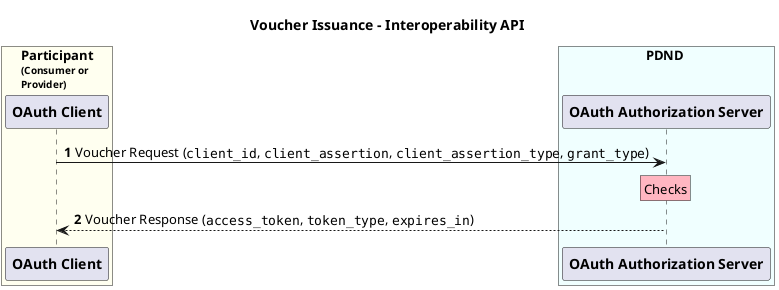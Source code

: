 @startuml Voucher Issuance - Interoperability API
title Voucher Issuance - Interoperability API

autonumber

box "**Participant**\n<size:10>(Consumer or</size>\n<size:10>Provider)</size>" #Ivory
  participant "**OAuth Client**" as CF
end box

box **PDND** #Azure
  participant "**OAuth Authorization Server**" as AS
end box

CF->AS: Voucher Request (""client_id"", ""client_assertion"", ""client_assertion_type"", ""grant_type"")

rnote over AS #LightPink
  Checks
endrnote

AS-->CF:Voucher Response (""access_token"", ""token_type"", ""expires_in"")
@enduml